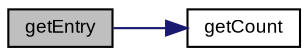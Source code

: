 digraph "getEntry"
{
  bgcolor="transparent";
  edge [fontname="Arial",fontsize="9",labelfontname="Arial",labelfontsize="9"];
  node [fontname="Arial",fontsize="9",shape=record];
  rankdir="LR";
  Node1 [label="getEntry",height=0.2,width=0.4,color="black", fillcolor="grey75", style="filled" fontcolor="black"];
  Node1 -> Node2 [color="midnightblue",fontsize="9",style="solid",fontname="Arial"];
  Node2 [label="getCount",height=0.2,width=0.4,color="black",URL="$class_v_s_t_g_u_i_1_1_c_drop_source.html#aa14965f499223658af80ed796dd461ab"];
}
